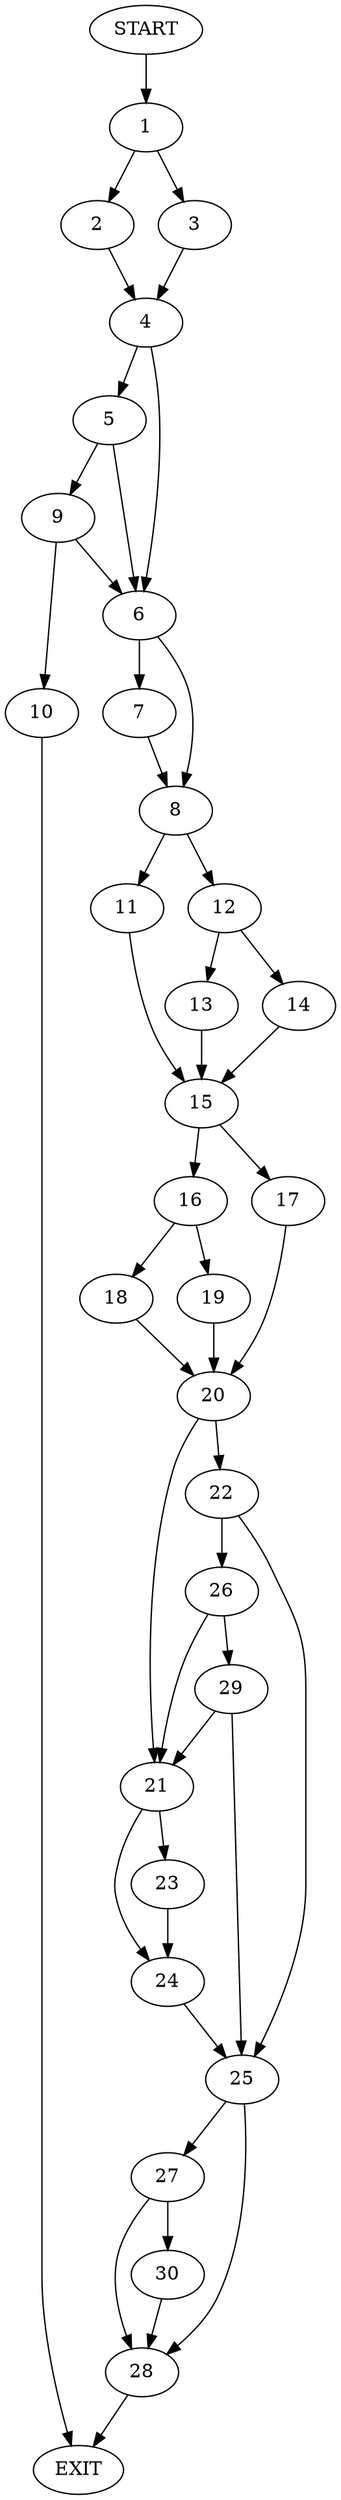 digraph {
0 [label="START"]
31 [label="EXIT"]
0 -> 1
1 -> 2
1 -> 3
3 -> 4
2 -> 4
4 -> 5
4 -> 6
6 -> 7
6 -> 8
5 -> 9
5 -> 6
9 -> 6
9 -> 10
10 -> 31
8 -> 11
8 -> 12
7 -> 8
12 -> 13
12 -> 14
11 -> 15
15 -> 16
15 -> 17
14 -> 15
13 -> 15
16 -> 18
16 -> 19
17 -> 20
20 -> 21
20 -> 22
18 -> 20
19 -> 20
21 -> 23
21 -> 24
22 -> 25
22 -> 26
25 -> 27
25 -> 28
26 -> 21
26 -> 29
29 -> 25
29 -> 21
24 -> 25
23 -> 24
27 -> 28
27 -> 30
28 -> 31
30 -> 28
}
